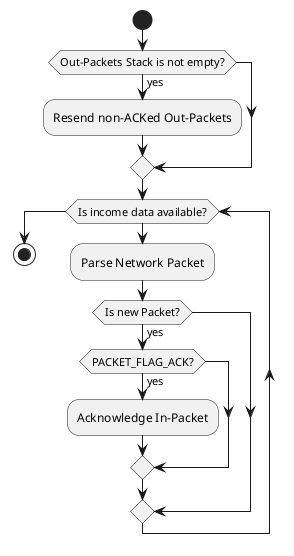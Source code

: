 @startuml

start

if (Out-Packets Stack is not empty?) then (yes)
    :Resend non-ACKed Out-Packets;
endif

while (Is income data available?)
    :Parse Network Packet;
    
    if (Is new Packet?) then (yes)
        if (PACKET_FLAG_ACK?) then (yes)
            :Acknowledge In-Packet;
        endif
    endif
end while

stop

@enduml
